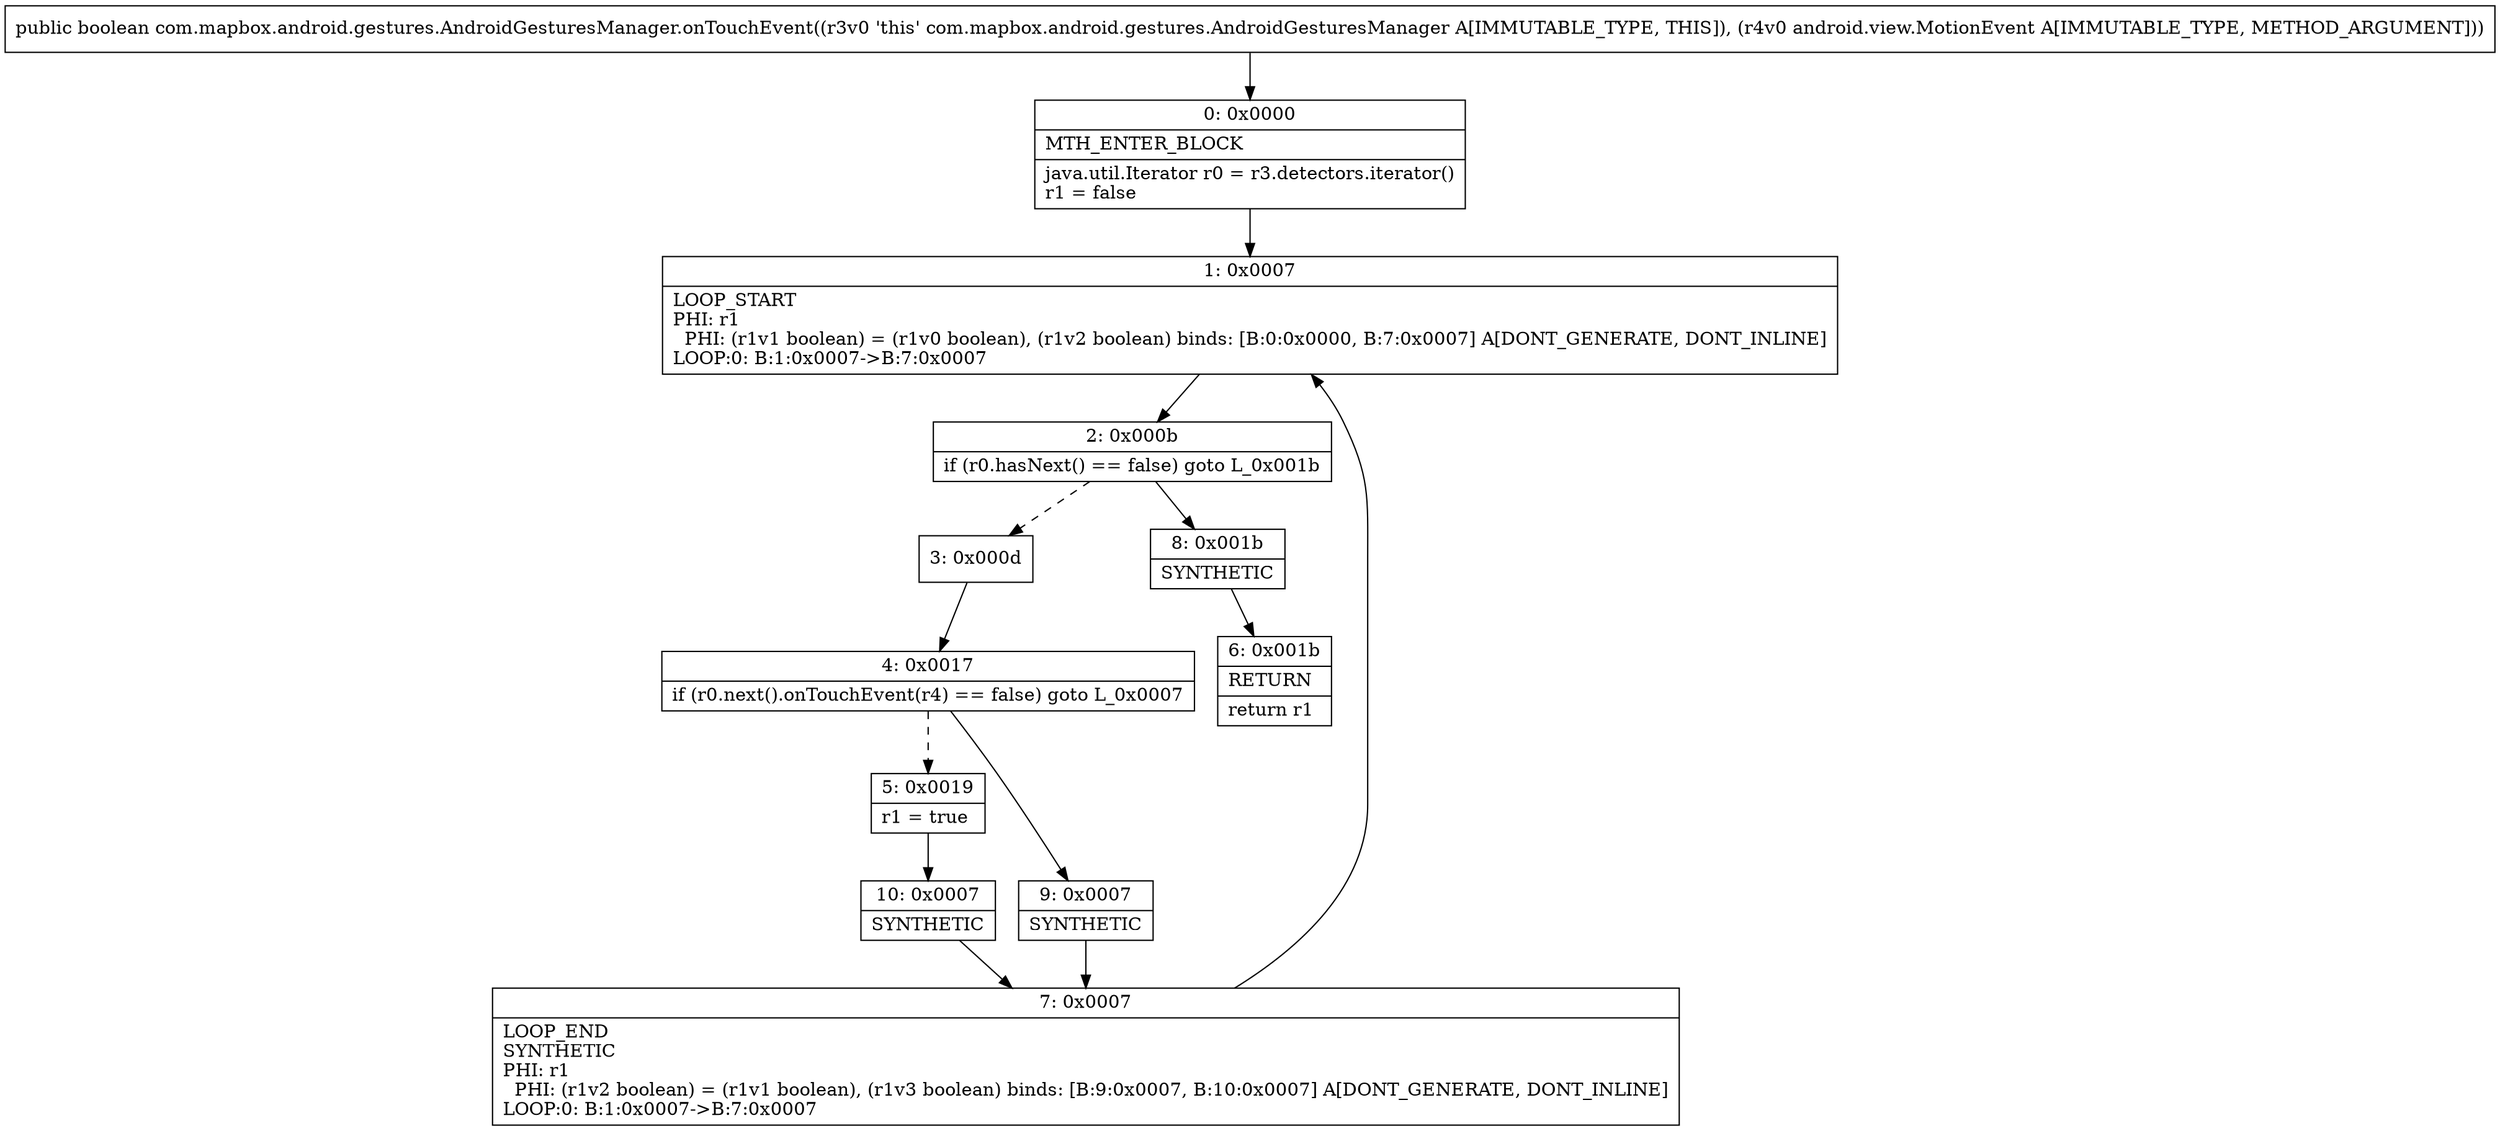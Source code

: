 digraph "CFG forcom.mapbox.android.gestures.AndroidGesturesManager.onTouchEvent(Landroid\/view\/MotionEvent;)Z" {
Node_0 [shape=record,label="{0\:\ 0x0000|MTH_ENTER_BLOCK\l|java.util.Iterator r0 = r3.detectors.iterator()\lr1 = false\l}"];
Node_1 [shape=record,label="{1\:\ 0x0007|LOOP_START\lPHI: r1 \l  PHI: (r1v1 boolean) = (r1v0 boolean), (r1v2 boolean) binds: [B:0:0x0000, B:7:0x0007] A[DONT_GENERATE, DONT_INLINE]\lLOOP:0: B:1:0x0007\-\>B:7:0x0007\l}"];
Node_2 [shape=record,label="{2\:\ 0x000b|if (r0.hasNext() == false) goto L_0x001b\l}"];
Node_3 [shape=record,label="{3\:\ 0x000d}"];
Node_4 [shape=record,label="{4\:\ 0x0017|if (r0.next().onTouchEvent(r4) == false) goto L_0x0007\l}"];
Node_5 [shape=record,label="{5\:\ 0x0019|r1 = true\l}"];
Node_6 [shape=record,label="{6\:\ 0x001b|RETURN\l|return r1\l}"];
Node_7 [shape=record,label="{7\:\ 0x0007|LOOP_END\lSYNTHETIC\lPHI: r1 \l  PHI: (r1v2 boolean) = (r1v1 boolean), (r1v3 boolean) binds: [B:9:0x0007, B:10:0x0007] A[DONT_GENERATE, DONT_INLINE]\lLOOP:0: B:1:0x0007\-\>B:7:0x0007\l}"];
Node_8 [shape=record,label="{8\:\ 0x001b|SYNTHETIC\l}"];
Node_9 [shape=record,label="{9\:\ 0x0007|SYNTHETIC\l}"];
Node_10 [shape=record,label="{10\:\ 0x0007|SYNTHETIC\l}"];
MethodNode[shape=record,label="{public boolean com.mapbox.android.gestures.AndroidGesturesManager.onTouchEvent((r3v0 'this' com.mapbox.android.gestures.AndroidGesturesManager A[IMMUTABLE_TYPE, THIS]), (r4v0 android.view.MotionEvent A[IMMUTABLE_TYPE, METHOD_ARGUMENT])) }"];
MethodNode -> Node_0;
Node_0 -> Node_1;
Node_1 -> Node_2;
Node_2 -> Node_3[style=dashed];
Node_2 -> Node_8;
Node_3 -> Node_4;
Node_4 -> Node_5[style=dashed];
Node_4 -> Node_9;
Node_5 -> Node_10;
Node_7 -> Node_1;
Node_8 -> Node_6;
Node_9 -> Node_7;
Node_10 -> Node_7;
}

